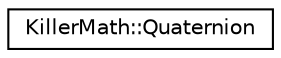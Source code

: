 digraph "Graphical Class Hierarchy"
{
  edge [fontname="Helvetica",fontsize="10",labelfontname="Helvetica",labelfontsize="10"];
  node [fontname="Helvetica",fontsize="10",shape=record];
  rankdir="LR";
  Node0 [label="KillerMath::Quaternion",height=0.2,width=0.4,color="black", fillcolor="white", style="filled",URL="$class_killer_math_1_1_quaternion.html"];
}
